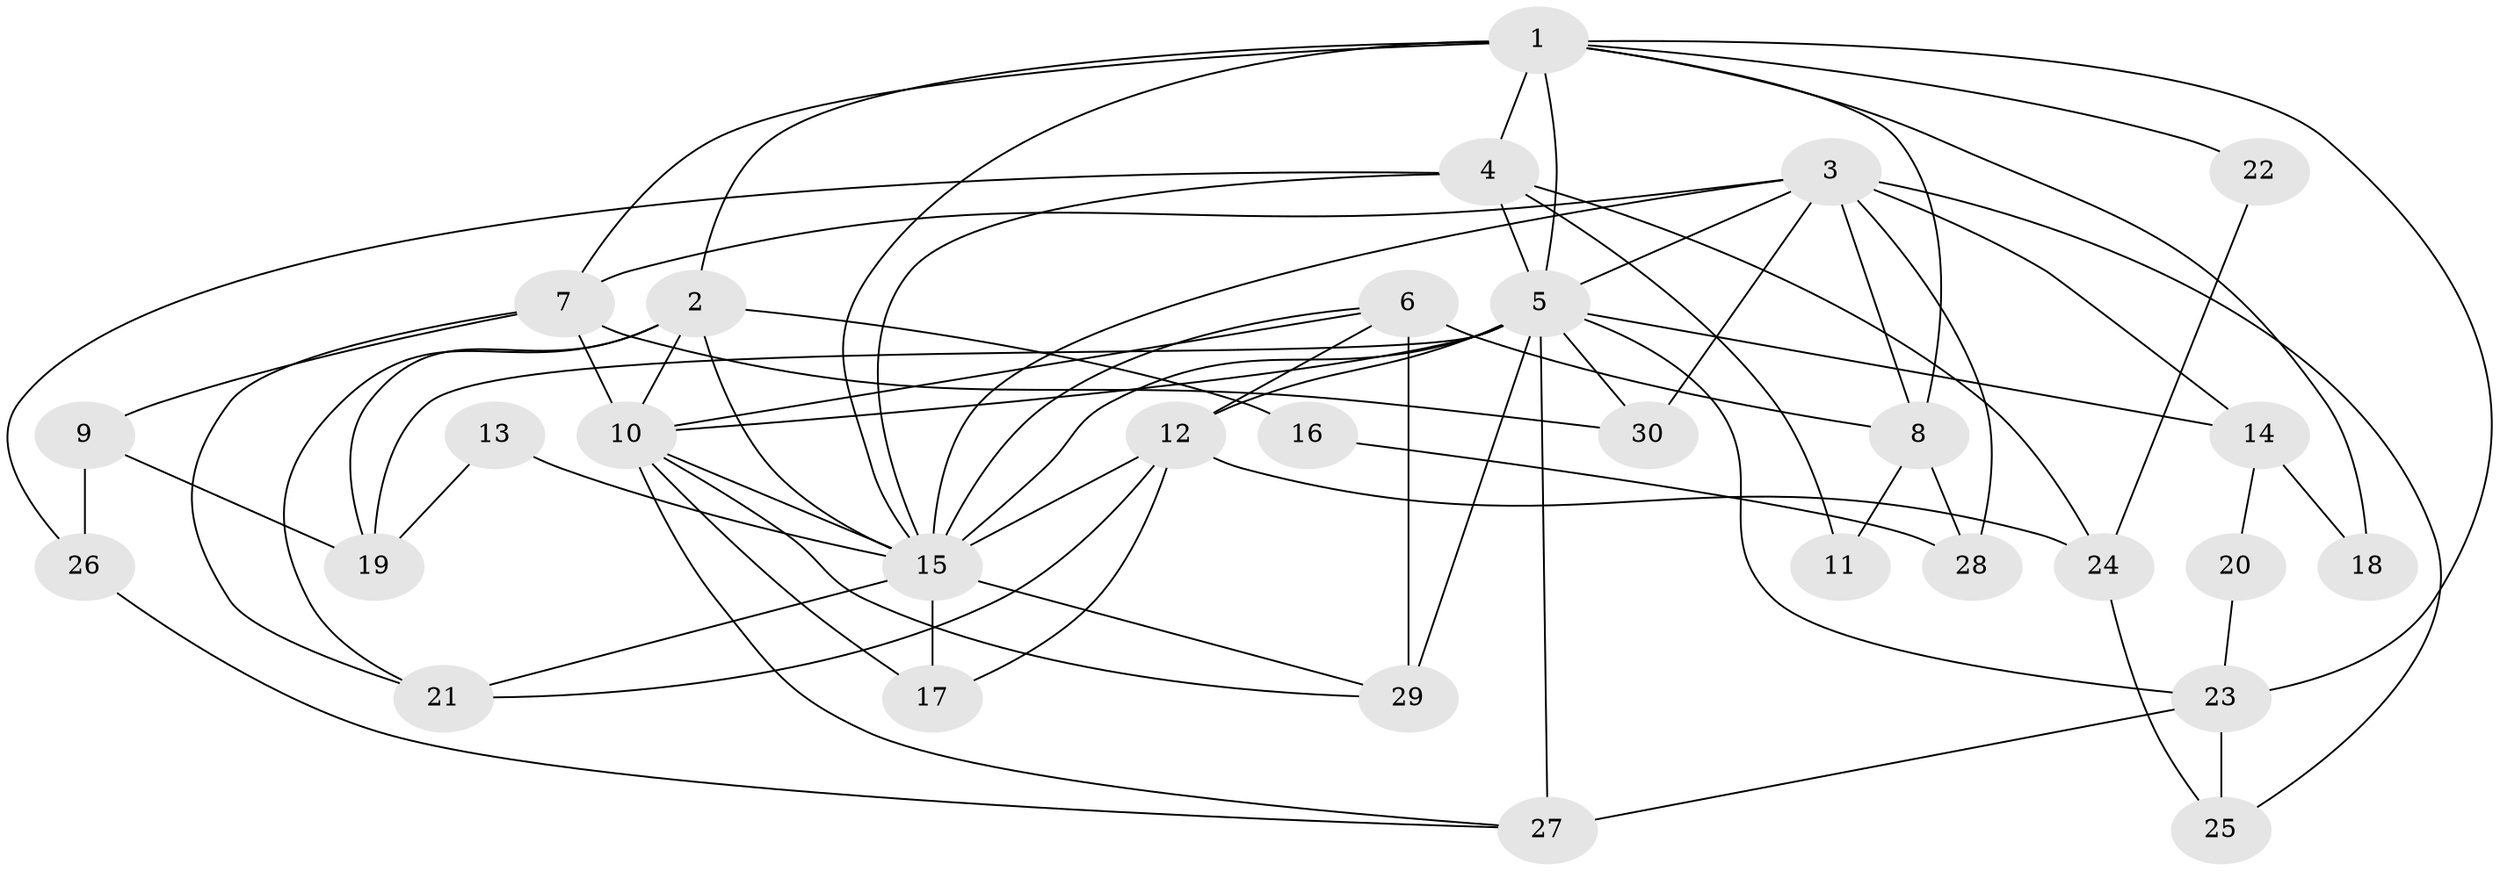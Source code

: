// original degree distribution, {3: 0.2033898305084746, 6: 0.0847457627118644, 8: 0.01694915254237288, 5: 0.1864406779661017, 2: 0.15254237288135594, 4: 0.3389830508474576, 9: 0.01694915254237288}
// Generated by graph-tools (version 1.1) at 2025/36/03/09/25 02:36:04]
// undirected, 30 vertices, 71 edges
graph export_dot {
graph [start="1"]
  node [color=gray90,style=filled];
  1;
  2;
  3;
  4;
  5;
  6;
  7;
  8;
  9;
  10;
  11;
  12;
  13;
  14;
  15;
  16;
  17;
  18;
  19;
  20;
  21;
  22;
  23;
  24;
  25;
  26;
  27;
  28;
  29;
  30;
  1 -- 2 [weight=1.0];
  1 -- 4 [weight=3.0];
  1 -- 5 [weight=2.0];
  1 -- 7 [weight=1.0];
  1 -- 8 [weight=1.0];
  1 -- 15 [weight=1.0];
  1 -- 18 [weight=1.0];
  1 -- 22 [weight=1.0];
  1 -- 23 [weight=1.0];
  2 -- 10 [weight=1.0];
  2 -- 15 [weight=1.0];
  2 -- 16 [weight=1.0];
  2 -- 19 [weight=1.0];
  2 -- 21 [weight=1.0];
  3 -- 5 [weight=1.0];
  3 -- 7 [weight=1.0];
  3 -- 8 [weight=1.0];
  3 -- 14 [weight=1.0];
  3 -- 15 [weight=1.0];
  3 -- 25 [weight=1.0];
  3 -- 28 [weight=1.0];
  3 -- 30 [weight=1.0];
  4 -- 5 [weight=1.0];
  4 -- 11 [weight=1.0];
  4 -- 15 [weight=1.0];
  4 -- 24 [weight=1.0];
  4 -- 26 [weight=1.0];
  5 -- 10 [weight=2.0];
  5 -- 12 [weight=2.0];
  5 -- 14 [weight=2.0];
  5 -- 15 [weight=2.0];
  5 -- 19 [weight=1.0];
  5 -- 23 [weight=1.0];
  5 -- 27 [weight=2.0];
  5 -- 29 [weight=2.0];
  5 -- 30 [weight=1.0];
  6 -- 8 [weight=1.0];
  6 -- 10 [weight=1.0];
  6 -- 12 [weight=1.0];
  6 -- 15 [weight=1.0];
  6 -- 29 [weight=4.0];
  7 -- 9 [weight=1.0];
  7 -- 10 [weight=1.0];
  7 -- 21 [weight=1.0];
  7 -- 30 [weight=1.0];
  8 -- 11 [weight=1.0];
  8 -- 28 [weight=1.0];
  9 -- 19 [weight=1.0];
  9 -- 26 [weight=1.0];
  10 -- 15 [weight=1.0];
  10 -- 17 [weight=2.0];
  10 -- 27 [weight=1.0];
  10 -- 29 [weight=1.0];
  12 -- 15 [weight=2.0];
  12 -- 17 [weight=1.0];
  12 -- 21 [weight=1.0];
  12 -- 24 [weight=1.0];
  13 -- 15 [weight=1.0];
  13 -- 19 [weight=1.0];
  14 -- 18 [weight=1.0];
  14 -- 20 [weight=1.0];
  15 -- 17 [weight=2.0];
  15 -- 21 [weight=1.0];
  15 -- 29 [weight=1.0];
  16 -- 28 [weight=1.0];
  20 -- 23 [weight=1.0];
  22 -- 24 [weight=1.0];
  23 -- 25 [weight=1.0];
  23 -- 27 [weight=1.0];
  24 -- 25 [weight=1.0];
  26 -- 27 [weight=1.0];
}
